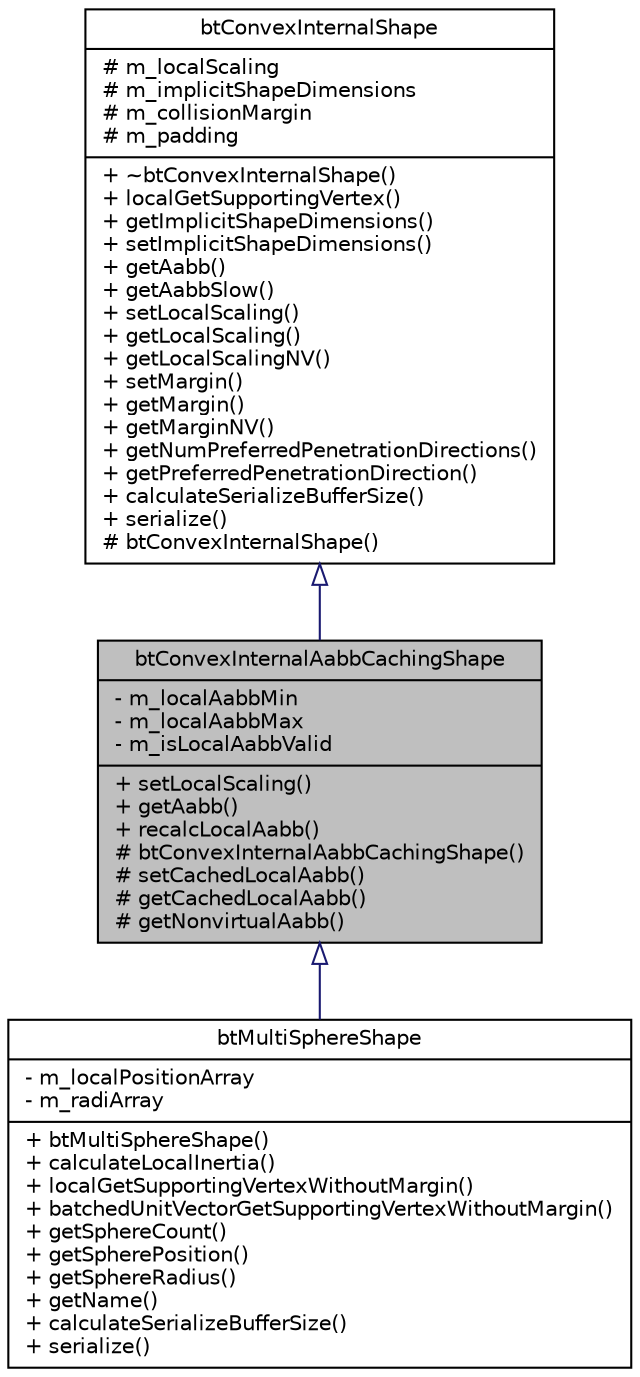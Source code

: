 digraph G
{
  edge [fontname="Helvetica",fontsize="10",labelfontname="Helvetica",labelfontsize="10"];
  node [fontname="Helvetica",fontsize="10",shape=record];
  Node1 [label="{btConvexInternalAabbCachingShape\n|- m_localAabbMin\l- m_localAabbMax\l- m_isLocalAabbValid\l|+ setLocalScaling()\l+ getAabb()\l+ recalcLocalAabb()\l# btConvexInternalAabbCachingShape()\l# setCachedLocalAabb()\l# getCachedLocalAabb()\l# getNonvirtualAabb()\l}",height=0.2,width=0.4,color="black", fillcolor="grey75", style="filled" fontcolor="black"];
  Node2 -> Node1 [dir=back,color="midnightblue",fontsize="10",style="solid",arrowtail="empty",fontname="Helvetica"];
  Node2 [label="{btConvexInternalShape\n|# m_localScaling\l# m_implicitShapeDimensions\l# m_collisionMargin\l# m_padding\l|+ ~btConvexInternalShape()\l+ localGetSupportingVertex()\l+ getImplicitShapeDimensions()\l+ setImplicitShapeDimensions()\l+ getAabb()\l+ getAabbSlow()\l+ setLocalScaling()\l+ getLocalScaling()\l+ getLocalScalingNV()\l+ setMargin()\l+ getMargin()\l+ getMarginNV()\l+ getNumPreferredPenetrationDirections()\l+ getPreferredPenetrationDirection()\l+ calculateSerializeBufferSize()\l+ serialize()\l# btConvexInternalShape()\l}",height=0.2,width=0.4,color="black", fillcolor="white", style="filled",URL="$de/d1a/classbtConvexInternalShape.html",tooltip="The btConvexInternalShape is an internal base class, shared by most convex shape implementations."];
  Node1 -> Node3 [dir=back,color="midnightblue",fontsize="10",style="solid",arrowtail="empty",fontname="Helvetica"];
  Node3 [label="{btMultiSphereShape\n|- m_localPositionArray\l- m_radiArray\l|+ btMultiSphereShape()\l+ calculateLocalInertia()\l+ localGetSupportingVertexWithoutMargin()\l+ batchedUnitVectorGetSupportingVertexWithoutMargin()\l+ getSphereCount()\l+ getSpherePosition()\l+ getSphereRadius()\l+ getName()\l+ calculateSerializeBufferSize()\l+ serialize()\l}",height=0.2,width=0.4,color="black", fillcolor="white", style="filled",URL="$d3/d51/classbtMultiSphereShape.html"];
}
